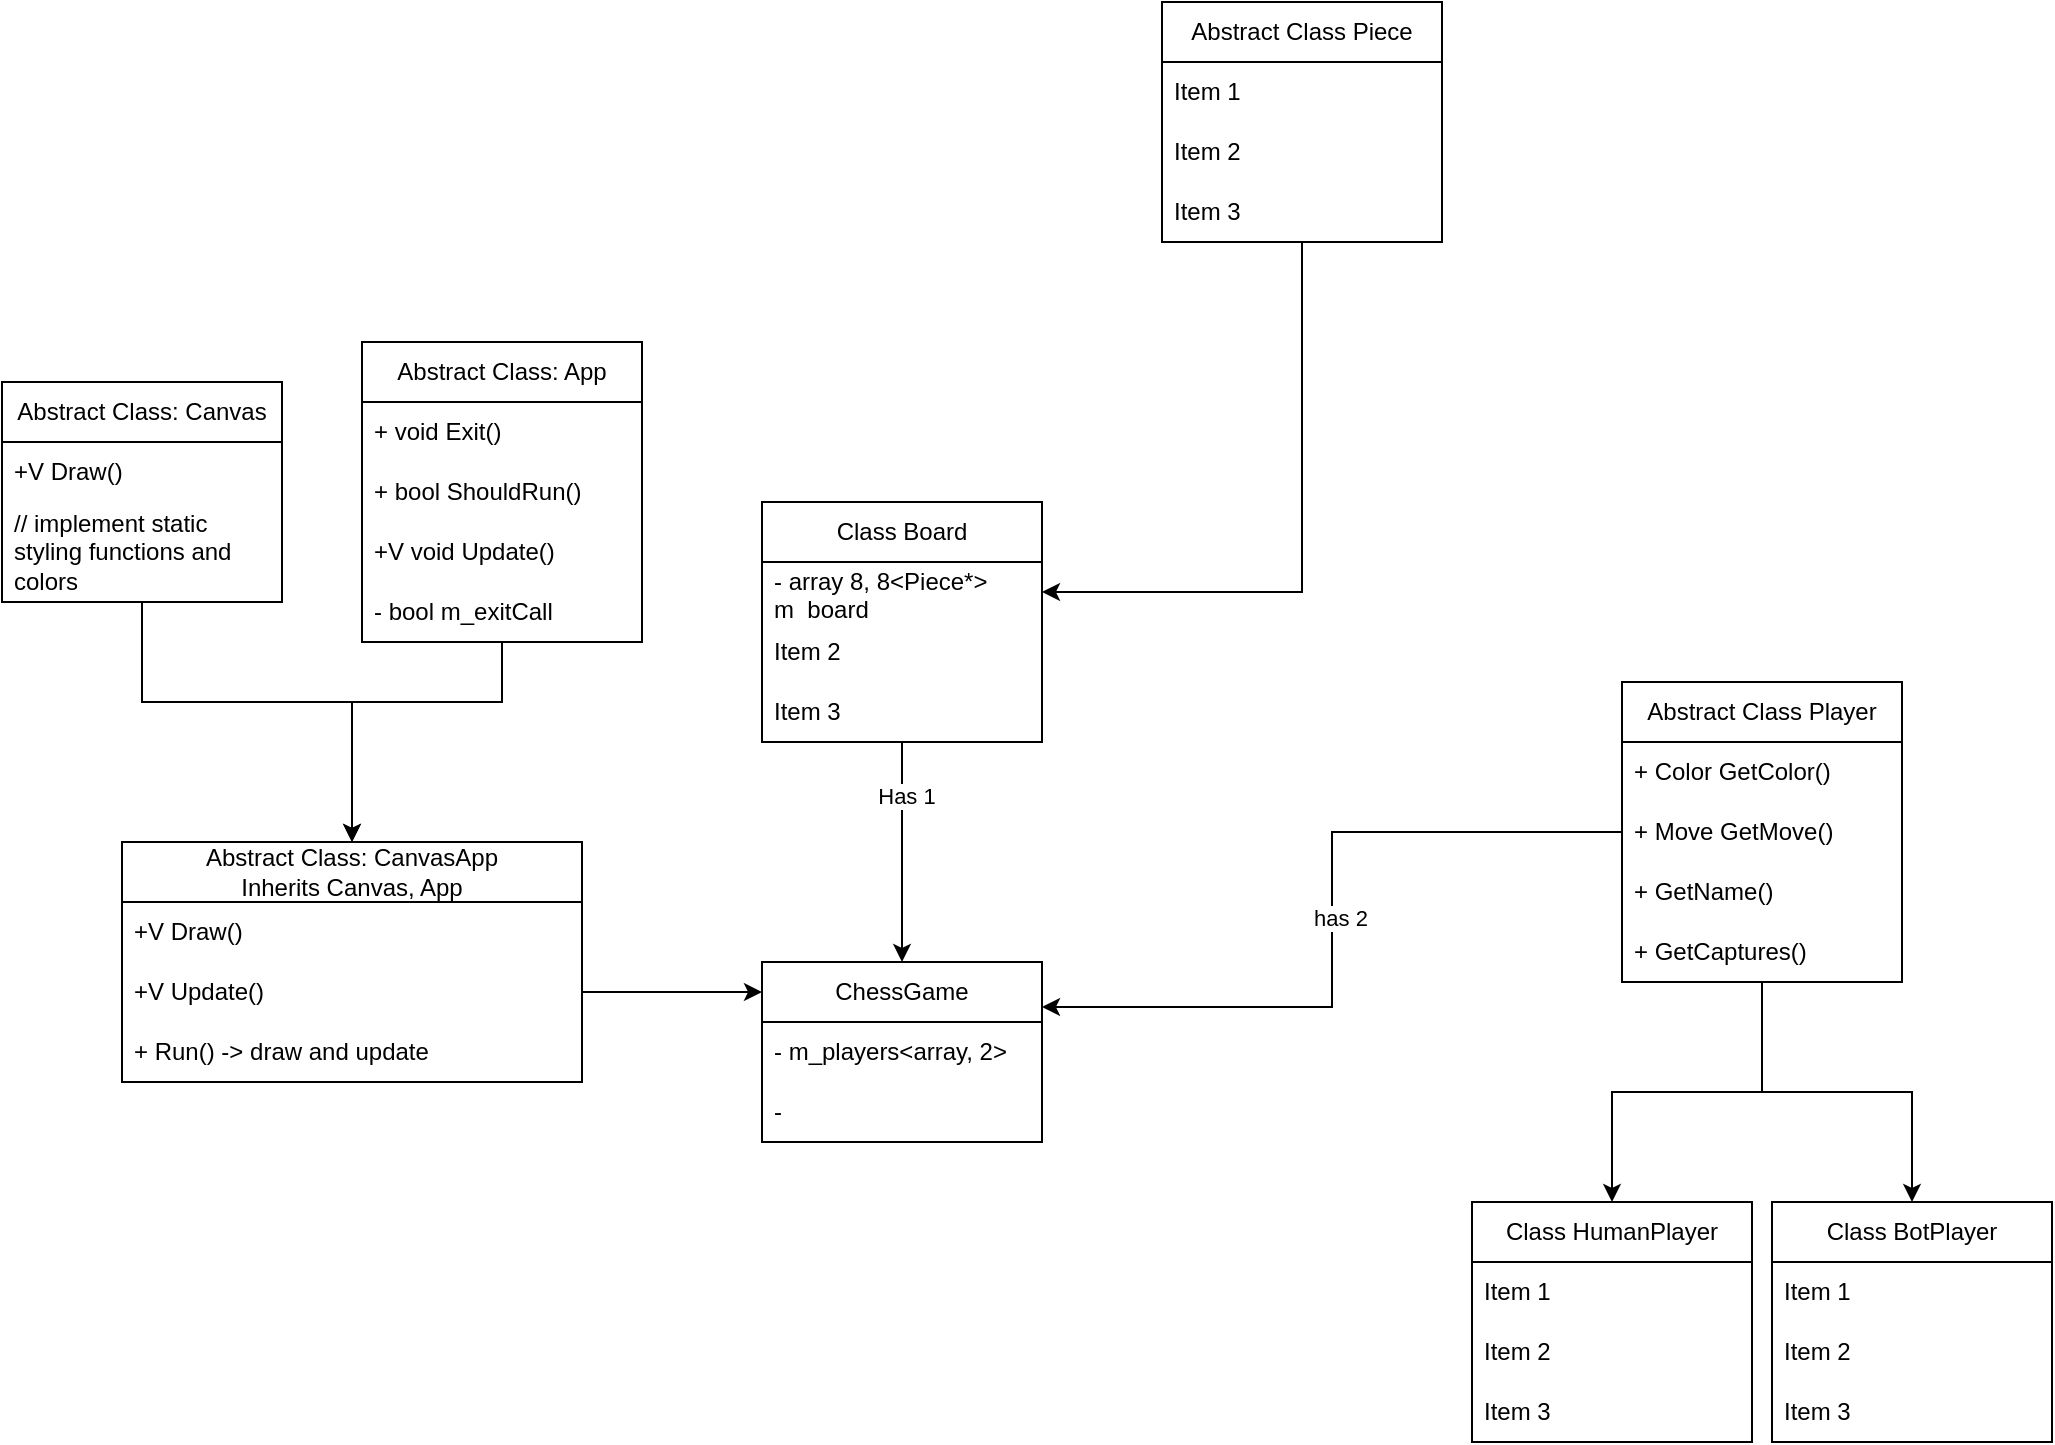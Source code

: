 <mxfile version="26.0.16">
  <diagram name="Page-1" id="PV7IphFvOg5GpPpmCQYh">
    <mxGraphModel dx="819" dy="498" grid="1" gridSize="10" guides="1" tooltips="1" connect="1" arrows="1" fold="1" page="1" pageScale="1" pageWidth="850" pageHeight="1100" math="0" shadow="0">
      <root>
        <mxCell id="0" />
        <mxCell id="1" parent="0" />
        <mxCell id="C97NGAknHwIKoP9t7SxA-22" style="edgeStyle=orthogonalEdgeStyle;rounded=0;orthogonalLoop=1;jettySize=auto;html=1;entryX=0.5;entryY=0;entryDx=0;entryDy=0;" parent="1" source="C97NGAknHwIKoP9t7SxA-2" target="C97NGAknHwIKoP9t7SxA-16" edge="1">
          <mxGeometry relative="1" as="geometry">
            <Array as="points">
              <mxPoint x="420" y="580" />
              <mxPoint x="345" y="580" />
            </Array>
          </mxGeometry>
        </mxCell>
        <mxCell id="C97NGAknHwIKoP9t7SxA-2" value="Abstract Class: App" style="swimlane;fontStyle=0;childLayout=stackLayout;horizontal=1;startSize=30;horizontalStack=0;resizeParent=1;resizeParentMax=0;resizeLast=0;collapsible=1;marginBottom=0;whiteSpace=wrap;html=1;" parent="1" vertex="1">
          <mxGeometry x="350" y="400" width="140" height="150" as="geometry" />
        </mxCell>
        <mxCell id="C97NGAknHwIKoP9t7SxA-3" value="+ void Exit()" style="text;strokeColor=none;fillColor=none;align=left;verticalAlign=middle;spacingLeft=4;spacingRight=4;overflow=hidden;points=[[0,0.5],[1,0.5]];portConstraint=eastwest;rotatable=0;whiteSpace=wrap;html=1;" parent="C97NGAknHwIKoP9t7SxA-2" vertex="1">
          <mxGeometry y="30" width="140" height="30" as="geometry" />
        </mxCell>
        <mxCell id="C97NGAknHwIKoP9t7SxA-4" value="+ bool ShouldRun()" style="text;strokeColor=none;fillColor=none;align=left;verticalAlign=middle;spacingLeft=4;spacingRight=4;overflow=hidden;points=[[0,0.5],[1,0.5]];portConstraint=eastwest;rotatable=0;whiteSpace=wrap;html=1;" parent="C97NGAknHwIKoP9t7SxA-2" vertex="1">
          <mxGeometry y="60" width="140" height="30" as="geometry" />
        </mxCell>
        <mxCell id="C97NGAknHwIKoP9t7SxA-6" value="+V void Update()&amp;nbsp;" style="text;strokeColor=none;fillColor=none;align=left;verticalAlign=middle;spacingLeft=4;spacingRight=4;overflow=hidden;points=[[0,0.5],[1,0.5]];portConstraint=eastwest;rotatable=0;whiteSpace=wrap;html=1;" parent="C97NGAknHwIKoP9t7SxA-2" vertex="1">
          <mxGeometry y="90" width="140" height="30" as="geometry" />
        </mxCell>
        <mxCell id="C97NGAknHwIKoP9t7SxA-23" value="- bool m_exitCall" style="text;strokeColor=none;fillColor=none;align=left;verticalAlign=middle;spacingLeft=4;spacingRight=4;overflow=hidden;points=[[0,0.5],[1,0.5]];portConstraint=eastwest;rotatable=0;whiteSpace=wrap;html=1;" parent="C97NGAknHwIKoP9t7SxA-2" vertex="1">
          <mxGeometry y="120" width="140" height="30" as="geometry" />
        </mxCell>
        <mxCell id="C97NGAknHwIKoP9t7SxA-21" style="edgeStyle=orthogonalEdgeStyle;rounded=0;orthogonalLoop=1;jettySize=auto;html=1;entryX=0.5;entryY=0;entryDx=0;entryDy=0;" parent="1" source="C97NGAknHwIKoP9t7SxA-11" target="C97NGAknHwIKoP9t7SxA-16" edge="1">
          <mxGeometry relative="1" as="geometry">
            <Array as="points">
              <mxPoint x="240" y="580" />
              <mxPoint x="345" y="580" />
            </Array>
          </mxGeometry>
        </mxCell>
        <mxCell id="C97NGAknHwIKoP9t7SxA-11" value="Abstract Class: Canvas" style="swimlane;fontStyle=0;childLayout=stackLayout;horizontal=1;startSize=30;horizontalStack=0;resizeParent=1;resizeParentMax=0;resizeLast=0;collapsible=1;marginBottom=0;whiteSpace=wrap;html=1;" parent="1" vertex="1">
          <mxGeometry x="170" y="420" width="140" height="110" as="geometry" />
        </mxCell>
        <mxCell id="C97NGAknHwIKoP9t7SxA-12" value="+V Draw()" style="text;strokeColor=none;fillColor=none;align=left;verticalAlign=middle;spacingLeft=4;spacingRight=4;overflow=hidden;points=[[0,0.5],[1,0.5]];portConstraint=eastwest;rotatable=0;whiteSpace=wrap;html=1;" parent="C97NGAknHwIKoP9t7SxA-11" vertex="1">
          <mxGeometry y="30" width="140" height="30" as="geometry" />
        </mxCell>
        <mxCell id="C97NGAknHwIKoP9t7SxA-14" value="// implement static styling functions and colors" style="text;strokeColor=none;fillColor=none;align=left;verticalAlign=middle;spacingLeft=4;spacingRight=4;overflow=hidden;points=[[0,0.5],[1,0.5]];portConstraint=eastwest;rotatable=0;whiteSpace=wrap;html=1;" parent="C97NGAknHwIKoP9t7SxA-11" vertex="1">
          <mxGeometry y="60" width="140" height="50" as="geometry" />
        </mxCell>
        <mxCell id="C97NGAknHwIKoP9t7SxA-16" value="Abstract Class: CanvasApp&lt;br&gt;Inherits Canvas, App" style="swimlane;fontStyle=0;childLayout=stackLayout;horizontal=1;startSize=30;horizontalStack=0;resizeParent=1;resizeParentMax=0;resizeLast=0;collapsible=1;marginBottom=0;whiteSpace=wrap;html=1;" parent="1" vertex="1">
          <mxGeometry x="230" y="650" width="230" height="120" as="geometry" />
        </mxCell>
        <mxCell id="C97NGAknHwIKoP9t7SxA-17" value="+V Draw()" style="text;strokeColor=none;fillColor=none;align=left;verticalAlign=middle;spacingLeft=4;spacingRight=4;overflow=hidden;points=[[0,0.5],[1,0.5]];portConstraint=eastwest;rotatable=0;whiteSpace=wrap;html=1;" parent="C97NGAknHwIKoP9t7SxA-16" vertex="1">
          <mxGeometry y="30" width="230" height="30" as="geometry" />
        </mxCell>
        <mxCell id="C97NGAknHwIKoP9t7SxA-18" value="+V Update()" style="text;strokeColor=none;fillColor=none;align=left;verticalAlign=middle;spacingLeft=4;spacingRight=4;overflow=hidden;points=[[0,0.5],[1,0.5]];portConstraint=eastwest;rotatable=0;whiteSpace=wrap;html=1;" parent="C97NGAknHwIKoP9t7SxA-16" vertex="1">
          <mxGeometry y="60" width="230" height="30" as="geometry" />
        </mxCell>
        <mxCell id="C97NGAknHwIKoP9t7SxA-19" value="+ Run() -&amp;gt; draw and update" style="text;strokeColor=none;fillColor=none;align=left;verticalAlign=middle;spacingLeft=4;spacingRight=4;overflow=hidden;points=[[0,0.5],[1,0.5]];portConstraint=eastwest;rotatable=0;whiteSpace=wrap;html=1;" parent="C97NGAknHwIKoP9t7SxA-16" vertex="1">
          <mxGeometry y="90" width="230" height="30" as="geometry" />
        </mxCell>
        <mxCell id="C97NGAknHwIKoP9t7SxA-24" value="ChessGame" style="swimlane;fontStyle=0;childLayout=stackLayout;horizontal=1;startSize=30;horizontalStack=0;resizeParent=1;resizeParentMax=0;resizeLast=0;collapsible=1;marginBottom=0;whiteSpace=wrap;html=1;" parent="1" vertex="1">
          <mxGeometry x="550" y="710" width="140" height="90" as="geometry" />
        </mxCell>
        <mxCell id="C97NGAknHwIKoP9t7SxA-26" value="- m_players&amp;lt;array, 2&amp;gt;" style="text;strokeColor=none;fillColor=none;align=left;verticalAlign=middle;spacingLeft=4;spacingRight=4;overflow=hidden;points=[[0,0.5],[1,0.5]];portConstraint=eastwest;rotatable=0;whiteSpace=wrap;html=1;" parent="C97NGAknHwIKoP9t7SxA-24" vertex="1">
          <mxGeometry y="30" width="140" height="30" as="geometry" />
        </mxCell>
        <mxCell id="C97NGAknHwIKoP9t7SxA-49" value="-" style="text;strokeColor=none;fillColor=none;align=left;verticalAlign=middle;spacingLeft=4;spacingRight=4;overflow=hidden;points=[[0,0.5],[1,0.5]];portConstraint=eastwest;rotatable=0;whiteSpace=wrap;html=1;" parent="C97NGAknHwIKoP9t7SxA-24" vertex="1">
          <mxGeometry y="60" width="140" height="30" as="geometry" />
        </mxCell>
        <mxCell id="C97NGAknHwIKoP9t7SxA-28" style="edgeStyle=orthogonalEdgeStyle;rounded=0;orthogonalLoop=1;jettySize=auto;html=1;entryX=0;entryY=0.167;entryDx=0;entryDy=0;entryPerimeter=0;" parent="1" source="C97NGAknHwIKoP9t7SxA-18" target="C97NGAknHwIKoP9t7SxA-24" edge="1">
          <mxGeometry relative="1" as="geometry" />
        </mxCell>
        <mxCell id="C97NGAknHwIKoP9t7SxA-50" style="edgeStyle=orthogonalEdgeStyle;rounded=0;orthogonalLoop=1;jettySize=auto;html=1;" parent="1" source="C97NGAknHwIKoP9t7SxA-29" target="C97NGAknHwIKoP9t7SxA-24" edge="1">
          <mxGeometry relative="1" as="geometry" />
        </mxCell>
        <mxCell id="C97NGAknHwIKoP9t7SxA-51" value="Has 1" style="edgeLabel;html=1;align=center;verticalAlign=middle;resizable=0;points=[];" parent="C97NGAknHwIKoP9t7SxA-50" vertex="1" connectable="0">
          <mxGeometry x="-0.514" y="2" relative="1" as="geometry">
            <mxPoint as="offset" />
          </mxGeometry>
        </mxCell>
        <mxCell id="C97NGAknHwIKoP9t7SxA-29" value="Class Board" style="swimlane;fontStyle=0;childLayout=stackLayout;horizontal=1;startSize=30;horizontalStack=0;resizeParent=1;resizeParentMax=0;resizeLast=0;collapsible=1;marginBottom=0;whiteSpace=wrap;html=1;" parent="1" vertex="1">
          <mxGeometry x="550" y="480" width="140" height="120" as="geometry" />
        </mxCell>
        <mxCell id="C97NGAknHwIKoP9t7SxA-30" value="- array 8, 8&amp;lt;Piece*&amp;gt; m_board" style="text;strokeColor=none;fillColor=none;align=left;verticalAlign=middle;spacingLeft=4;spacingRight=4;overflow=hidden;points=[[0,0.5],[1,0.5]];portConstraint=eastwest;rotatable=0;whiteSpace=wrap;html=1;" parent="C97NGAknHwIKoP9t7SxA-29" vertex="1">
          <mxGeometry y="30" width="140" height="30" as="geometry" />
        </mxCell>
        <mxCell id="C97NGAknHwIKoP9t7SxA-31" value="Item 2" style="text;strokeColor=none;fillColor=none;align=left;verticalAlign=middle;spacingLeft=4;spacingRight=4;overflow=hidden;points=[[0,0.5],[1,0.5]];portConstraint=eastwest;rotatable=0;whiteSpace=wrap;html=1;" parent="C97NGAknHwIKoP9t7SxA-29" vertex="1">
          <mxGeometry y="60" width="140" height="30" as="geometry" />
        </mxCell>
        <mxCell id="C97NGAknHwIKoP9t7SxA-32" value="Item 3" style="text;strokeColor=none;fillColor=none;align=left;verticalAlign=middle;spacingLeft=4;spacingRight=4;overflow=hidden;points=[[0,0.5],[1,0.5]];portConstraint=eastwest;rotatable=0;whiteSpace=wrap;html=1;" parent="C97NGAknHwIKoP9t7SxA-29" vertex="1">
          <mxGeometry y="90" width="140" height="30" as="geometry" />
        </mxCell>
        <mxCell id="C97NGAknHwIKoP9t7SxA-45" style="edgeStyle=orthogonalEdgeStyle;rounded=0;orthogonalLoop=1;jettySize=auto;html=1;entryX=0.5;entryY=0;entryDx=0;entryDy=0;" parent="1" source="C97NGAknHwIKoP9t7SxA-33" target="C97NGAknHwIKoP9t7SxA-37" edge="1">
          <mxGeometry relative="1" as="geometry" />
        </mxCell>
        <mxCell id="C97NGAknHwIKoP9t7SxA-46" style="edgeStyle=orthogonalEdgeStyle;rounded=0;orthogonalLoop=1;jettySize=auto;html=1;entryX=0.5;entryY=0;entryDx=0;entryDy=0;" parent="1" source="C97NGAknHwIKoP9t7SxA-33" target="C97NGAknHwIKoP9t7SxA-41" edge="1">
          <mxGeometry relative="1" as="geometry" />
        </mxCell>
        <mxCell id="C97NGAknHwIKoP9t7SxA-47" style="edgeStyle=orthogonalEdgeStyle;rounded=0;orthogonalLoop=1;jettySize=auto;html=1;entryX=1;entryY=0.25;entryDx=0;entryDy=0;" parent="1" source="C97NGAknHwIKoP9t7SxA-33" target="C97NGAknHwIKoP9t7SxA-24" edge="1">
          <mxGeometry relative="1" as="geometry" />
        </mxCell>
        <mxCell id="C97NGAknHwIKoP9t7SxA-48" value="has 2" style="edgeLabel;html=1;align=center;verticalAlign=middle;resizable=0;points=[];" parent="C97NGAknHwIKoP9t7SxA-47" vertex="1" connectable="0">
          <mxGeometry x="-0.007" y="4" relative="1" as="geometry">
            <mxPoint as="offset" />
          </mxGeometry>
        </mxCell>
        <mxCell id="C97NGAknHwIKoP9t7SxA-33" value="Abstract Class Player" style="swimlane;fontStyle=0;childLayout=stackLayout;horizontal=1;startSize=30;horizontalStack=0;resizeParent=1;resizeParentMax=0;resizeLast=0;collapsible=1;marginBottom=0;whiteSpace=wrap;html=1;" parent="1" vertex="1">
          <mxGeometry x="980" y="570" width="140" height="150" as="geometry" />
        </mxCell>
        <mxCell id="C97NGAknHwIKoP9t7SxA-34" value="+ Color GetColor()" style="text;strokeColor=none;fillColor=none;align=left;verticalAlign=middle;spacingLeft=4;spacingRight=4;overflow=hidden;points=[[0,0.5],[1,0.5]];portConstraint=eastwest;rotatable=0;whiteSpace=wrap;html=1;" parent="C97NGAknHwIKoP9t7SxA-33" vertex="1">
          <mxGeometry y="30" width="140" height="30" as="geometry" />
        </mxCell>
        <mxCell id="C97NGAknHwIKoP9t7SxA-35" value="+ Move GetMove()" style="text;strokeColor=none;fillColor=none;align=left;verticalAlign=middle;spacingLeft=4;spacingRight=4;overflow=hidden;points=[[0,0.5],[1,0.5]];portConstraint=eastwest;rotatable=0;whiteSpace=wrap;html=1;" parent="C97NGAknHwIKoP9t7SxA-33" vertex="1">
          <mxGeometry y="60" width="140" height="30" as="geometry" />
        </mxCell>
        <mxCell id="C97NGAknHwIKoP9t7SxA-36" value="+ GetName()" style="text;strokeColor=none;fillColor=none;align=left;verticalAlign=middle;spacingLeft=4;spacingRight=4;overflow=hidden;points=[[0,0.5],[1,0.5]];portConstraint=eastwest;rotatable=0;whiteSpace=wrap;html=1;" parent="C97NGAknHwIKoP9t7SxA-33" vertex="1">
          <mxGeometry y="90" width="140" height="30" as="geometry" />
        </mxCell>
        <mxCell id="I_alZ1mFx1OADWiArfao-1" value="+ GetCaptures()" style="text;strokeColor=none;fillColor=none;align=left;verticalAlign=middle;spacingLeft=4;spacingRight=4;overflow=hidden;points=[[0,0.5],[1,0.5]];portConstraint=eastwest;rotatable=0;whiteSpace=wrap;html=1;" vertex="1" parent="C97NGAknHwIKoP9t7SxA-33">
          <mxGeometry y="120" width="140" height="30" as="geometry" />
        </mxCell>
        <mxCell id="C97NGAknHwIKoP9t7SxA-37" value="Class HumanPlayer" style="swimlane;fontStyle=0;childLayout=stackLayout;horizontal=1;startSize=30;horizontalStack=0;resizeParent=1;resizeParentMax=0;resizeLast=0;collapsible=1;marginBottom=0;whiteSpace=wrap;html=1;" parent="1" vertex="1">
          <mxGeometry x="905" y="830" width="140" height="120" as="geometry" />
        </mxCell>
        <mxCell id="C97NGAknHwIKoP9t7SxA-38" value="Item 1" style="text;strokeColor=none;fillColor=none;align=left;verticalAlign=middle;spacingLeft=4;spacingRight=4;overflow=hidden;points=[[0,0.5],[1,0.5]];portConstraint=eastwest;rotatable=0;whiteSpace=wrap;html=1;" parent="C97NGAknHwIKoP9t7SxA-37" vertex="1">
          <mxGeometry y="30" width="140" height="30" as="geometry" />
        </mxCell>
        <mxCell id="C97NGAknHwIKoP9t7SxA-39" value="Item 2" style="text;strokeColor=none;fillColor=none;align=left;verticalAlign=middle;spacingLeft=4;spacingRight=4;overflow=hidden;points=[[0,0.5],[1,0.5]];portConstraint=eastwest;rotatable=0;whiteSpace=wrap;html=1;" parent="C97NGAknHwIKoP9t7SxA-37" vertex="1">
          <mxGeometry y="60" width="140" height="30" as="geometry" />
        </mxCell>
        <mxCell id="C97NGAknHwIKoP9t7SxA-40" value="Item 3" style="text;strokeColor=none;fillColor=none;align=left;verticalAlign=middle;spacingLeft=4;spacingRight=4;overflow=hidden;points=[[0,0.5],[1,0.5]];portConstraint=eastwest;rotatable=0;whiteSpace=wrap;html=1;" parent="C97NGAknHwIKoP9t7SxA-37" vertex="1">
          <mxGeometry y="90" width="140" height="30" as="geometry" />
        </mxCell>
        <mxCell id="C97NGAknHwIKoP9t7SxA-41" value="Class BotPlayer" style="swimlane;fontStyle=0;childLayout=stackLayout;horizontal=1;startSize=30;horizontalStack=0;resizeParent=1;resizeParentMax=0;resizeLast=0;collapsible=1;marginBottom=0;whiteSpace=wrap;html=1;" parent="1" vertex="1">
          <mxGeometry x="1055" y="830" width="140" height="120" as="geometry" />
        </mxCell>
        <mxCell id="C97NGAknHwIKoP9t7SxA-42" value="Item 1" style="text;strokeColor=none;fillColor=none;align=left;verticalAlign=middle;spacingLeft=4;spacingRight=4;overflow=hidden;points=[[0,0.5],[1,0.5]];portConstraint=eastwest;rotatable=0;whiteSpace=wrap;html=1;" parent="C97NGAknHwIKoP9t7SxA-41" vertex="1">
          <mxGeometry y="30" width="140" height="30" as="geometry" />
        </mxCell>
        <mxCell id="C97NGAknHwIKoP9t7SxA-43" value="Item 2" style="text;strokeColor=none;fillColor=none;align=left;verticalAlign=middle;spacingLeft=4;spacingRight=4;overflow=hidden;points=[[0,0.5],[1,0.5]];portConstraint=eastwest;rotatable=0;whiteSpace=wrap;html=1;" parent="C97NGAknHwIKoP9t7SxA-41" vertex="1">
          <mxGeometry y="60" width="140" height="30" as="geometry" />
        </mxCell>
        <mxCell id="C97NGAknHwIKoP9t7SxA-44" value="Item 3" style="text;strokeColor=none;fillColor=none;align=left;verticalAlign=middle;spacingLeft=4;spacingRight=4;overflow=hidden;points=[[0,0.5],[1,0.5]];portConstraint=eastwest;rotatable=0;whiteSpace=wrap;html=1;" parent="C97NGAknHwIKoP9t7SxA-41" vertex="1">
          <mxGeometry y="90" width="140" height="30" as="geometry" />
        </mxCell>
        <mxCell id="C97NGAknHwIKoP9t7SxA-56" style="edgeStyle=orthogonalEdgeStyle;rounded=0;orthogonalLoop=1;jettySize=auto;html=1;entryX=1;entryY=0.5;entryDx=0;entryDy=0;" parent="1" source="C97NGAknHwIKoP9t7SxA-52" target="C97NGAknHwIKoP9t7SxA-30" edge="1">
          <mxGeometry relative="1" as="geometry" />
        </mxCell>
        <mxCell id="C97NGAknHwIKoP9t7SxA-52" value="Abstract Class Piece" style="swimlane;fontStyle=0;childLayout=stackLayout;horizontal=1;startSize=30;horizontalStack=0;resizeParent=1;resizeParentMax=0;resizeLast=0;collapsible=1;marginBottom=0;whiteSpace=wrap;html=1;" parent="1" vertex="1">
          <mxGeometry x="750" y="230" width="140" height="120" as="geometry" />
        </mxCell>
        <mxCell id="C97NGAknHwIKoP9t7SxA-53" value="Item 1" style="text;strokeColor=none;fillColor=none;align=left;verticalAlign=middle;spacingLeft=4;spacingRight=4;overflow=hidden;points=[[0,0.5],[1,0.5]];portConstraint=eastwest;rotatable=0;whiteSpace=wrap;html=1;" parent="C97NGAknHwIKoP9t7SxA-52" vertex="1">
          <mxGeometry y="30" width="140" height="30" as="geometry" />
        </mxCell>
        <mxCell id="C97NGAknHwIKoP9t7SxA-54" value="Item 2" style="text;strokeColor=none;fillColor=none;align=left;verticalAlign=middle;spacingLeft=4;spacingRight=4;overflow=hidden;points=[[0,0.5],[1,0.5]];portConstraint=eastwest;rotatable=0;whiteSpace=wrap;html=1;" parent="C97NGAknHwIKoP9t7SxA-52" vertex="1">
          <mxGeometry y="60" width="140" height="30" as="geometry" />
        </mxCell>
        <mxCell id="C97NGAknHwIKoP9t7SxA-55" value="Item 3" style="text;strokeColor=none;fillColor=none;align=left;verticalAlign=middle;spacingLeft=4;spacingRight=4;overflow=hidden;points=[[0,0.5],[1,0.5]];portConstraint=eastwest;rotatable=0;whiteSpace=wrap;html=1;" parent="C97NGAknHwIKoP9t7SxA-52" vertex="1">
          <mxGeometry y="90" width="140" height="30" as="geometry" />
        </mxCell>
      </root>
    </mxGraphModel>
  </diagram>
</mxfile>
